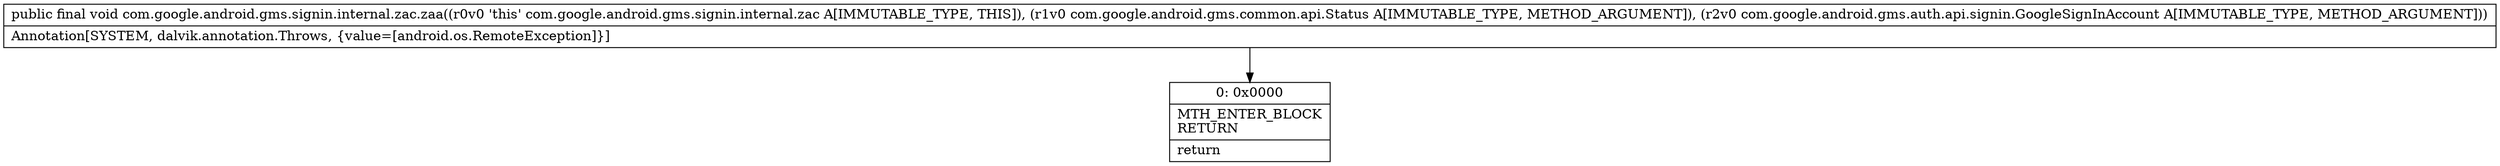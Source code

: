 digraph "CFG forcom.google.android.gms.signin.internal.zac.zaa(Lcom\/google\/android\/gms\/common\/api\/Status;Lcom\/google\/android\/gms\/auth\/api\/signin\/GoogleSignInAccount;)V" {
Node_0 [shape=record,label="{0\:\ 0x0000|MTH_ENTER_BLOCK\lRETURN\l|return\l}"];
MethodNode[shape=record,label="{public final void com.google.android.gms.signin.internal.zac.zaa((r0v0 'this' com.google.android.gms.signin.internal.zac A[IMMUTABLE_TYPE, THIS]), (r1v0 com.google.android.gms.common.api.Status A[IMMUTABLE_TYPE, METHOD_ARGUMENT]), (r2v0 com.google.android.gms.auth.api.signin.GoogleSignInAccount A[IMMUTABLE_TYPE, METHOD_ARGUMENT]))  | Annotation[SYSTEM, dalvik.annotation.Throws, \{value=[android.os.RemoteException]\}]\l}"];
MethodNode -> Node_0;
}

